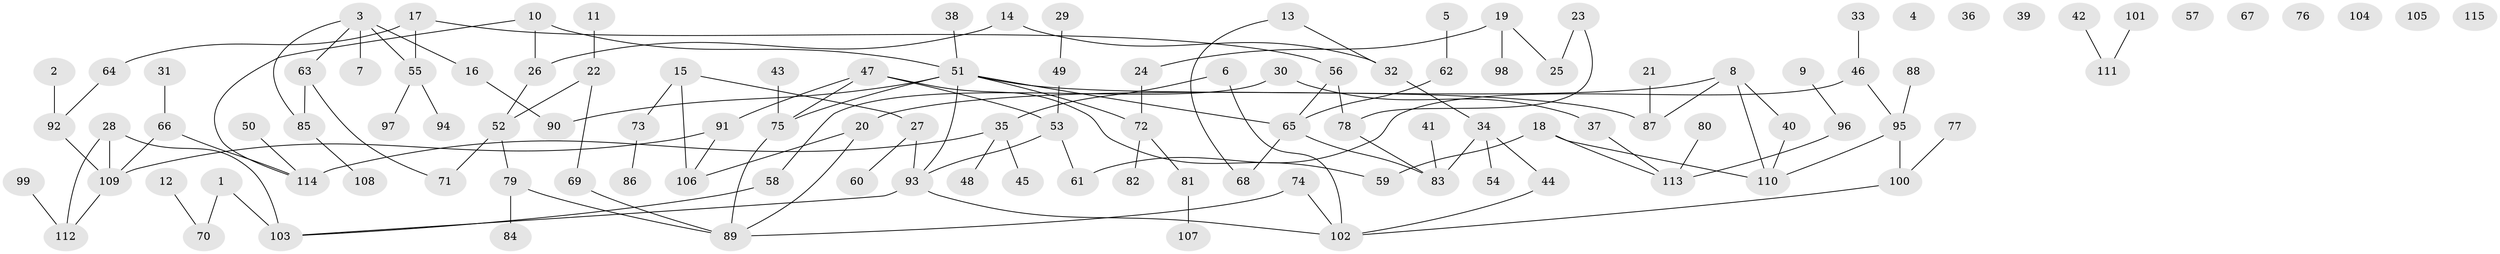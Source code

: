 // coarse degree distribution, {2: 0.18666666666666668, 5: 0.06666666666666667, 0: 0.12, 1: 0.29333333333333333, 4: 0.09333333333333334, 3: 0.16, 6: 0.05333333333333334, 7: 0.013333333333333334, 8: 0.013333333333333334}
// Generated by graph-tools (version 1.1) at 2025/41/03/06/25 10:41:24]
// undirected, 115 vertices, 129 edges
graph export_dot {
graph [start="1"]
  node [color=gray90,style=filled];
  1;
  2;
  3;
  4;
  5;
  6;
  7;
  8;
  9;
  10;
  11;
  12;
  13;
  14;
  15;
  16;
  17;
  18;
  19;
  20;
  21;
  22;
  23;
  24;
  25;
  26;
  27;
  28;
  29;
  30;
  31;
  32;
  33;
  34;
  35;
  36;
  37;
  38;
  39;
  40;
  41;
  42;
  43;
  44;
  45;
  46;
  47;
  48;
  49;
  50;
  51;
  52;
  53;
  54;
  55;
  56;
  57;
  58;
  59;
  60;
  61;
  62;
  63;
  64;
  65;
  66;
  67;
  68;
  69;
  70;
  71;
  72;
  73;
  74;
  75;
  76;
  77;
  78;
  79;
  80;
  81;
  82;
  83;
  84;
  85;
  86;
  87;
  88;
  89;
  90;
  91;
  92;
  93;
  94;
  95;
  96;
  97;
  98;
  99;
  100;
  101;
  102;
  103;
  104;
  105;
  106;
  107;
  108;
  109;
  110;
  111;
  112;
  113;
  114;
  115;
  1 -- 70;
  1 -- 103;
  2 -- 92;
  3 -- 7;
  3 -- 16;
  3 -- 55;
  3 -- 63;
  3 -- 85;
  5 -- 62;
  6 -- 35;
  6 -- 102;
  8 -- 20;
  8 -- 40;
  8 -- 87;
  8 -- 110;
  9 -- 96;
  10 -- 26;
  10 -- 51;
  10 -- 114;
  11 -- 22;
  12 -- 70;
  13 -- 32;
  13 -- 68;
  14 -- 26;
  14 -- 32;
  15 -- 27;
  15 -- 73;
  15 -- 106;
  16 -- 90;
  17 -- 55;
  17 -- 56;
  17 -- 64;
  18 -- 59;
  18 -- 110;
  18 -- 113;
  19 -- 24;
  19 -- 25;
  19 -- 98;
  20 -- 89;
  20 -- 106;
  21 -- 87;
  22 -- 52;
  22 -- 69;
  23 -- 25;
  23 -- 78;
  24 -- 72;
  26 -- 52;
  27 -- 60;
  27 -- 93;
  28 -- 103;
  28 -- 109;
  28 -- 112;
  29 -- 49;
  30 -- 37;
  30 -- 58;
  31 -- 66;
  32 -- 34;
  33 -- 46;
  34 -- 44;
  34 -- 54;
  34 -- 83;
  35 -- 45;
  35 -- 48;
  35 -- 114;
  37 -- 113;
  38 -- 51;
  40 -- 110;
  41 -- 83;
  42 -- 111;
  43 -- 75;
  44 -- 102;
  46 -- 61;
  46 -- 95;
  47 -- 53;
  47 -- 59;
  47 -- 75;
  47 -- 91;
  49 -- 53;
  50 -- 114;
  51 -- 65;
  51 -- 72;
  51 -- 75;
  51 -- 87;
  51 -- 90;
  51 -- 93;
  52 -- 71;
  52 -- 79;
  53 -- 61;
  53 -- 93;
  55 -- 94;
  55 -- 97;
  56 -- 65;
  56 -- 78;
  58 -- 103;
  62 -- 65;
  63 -- 71;
  63 -- 85;
  64 -- 92;
  65 -- 68;
  65 -- 83;
  66 -- 109;
  66 -- 114;
  69 -- 89;
  72 -- 81;
  72 -- 82;
  73 -- 86;
  74 -- 89;
  74 -- 102;
  75 -- 89;
  77 -- 100;
  78 -- 83;
  79 -- 84;
  79 -- 89;
  80 -- 113;
  81 -- 107;
  85 -- 108;
  88 -- 95;
  91 -- 106;
  91 -- 109;
  92 -- 109;
  93 -- 102;
  93 -- 103;
  95 -- 100;
  95 -- 110;
  96 -- 113;
  99 -- 112;
  100 -- 102;
  101 -- 111;
  109 -- 112;
}
